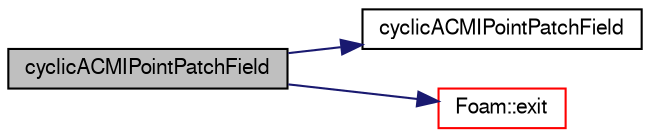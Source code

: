digraph "cyclicACMIPointPatchField"
{
  bgcolor="transparent";
  edge [fontname="FreeSans",fontsize="10",labelfontname="FreeSans",labelfontsize="10"];
  node [fontname="FreeSans",fontsize="10",shape=record];
  rankdir="LR";
  Node4 [label="cyclicACMIPointPatchField",height=0.2,width=0.4,color="black", fillcolor="grey75", style="filled", fontcolor="black"];
  Node4 -> Node5 [color="midnightblue",fontsize="10",style="solid",fontname="FreeSans"];
  Node5 [label="cyclicACMIPointPatchField",height=0.2,width=0.4,color="black",URL="$a24922.html#a462a7337d986edf902a28022f110a0fa",tooltip="Construct from patch and internal field. "];
  Node4 -> Node6 [color="midnightblue",fontsize="10",style="solid",fontname="FreeSans"];
  Node6 [label="Foam::exit",height=0.2,width=0.4,color="red",URL="$a21124.html#a06ca7250d8e89caf05243ec094843642"];
}
